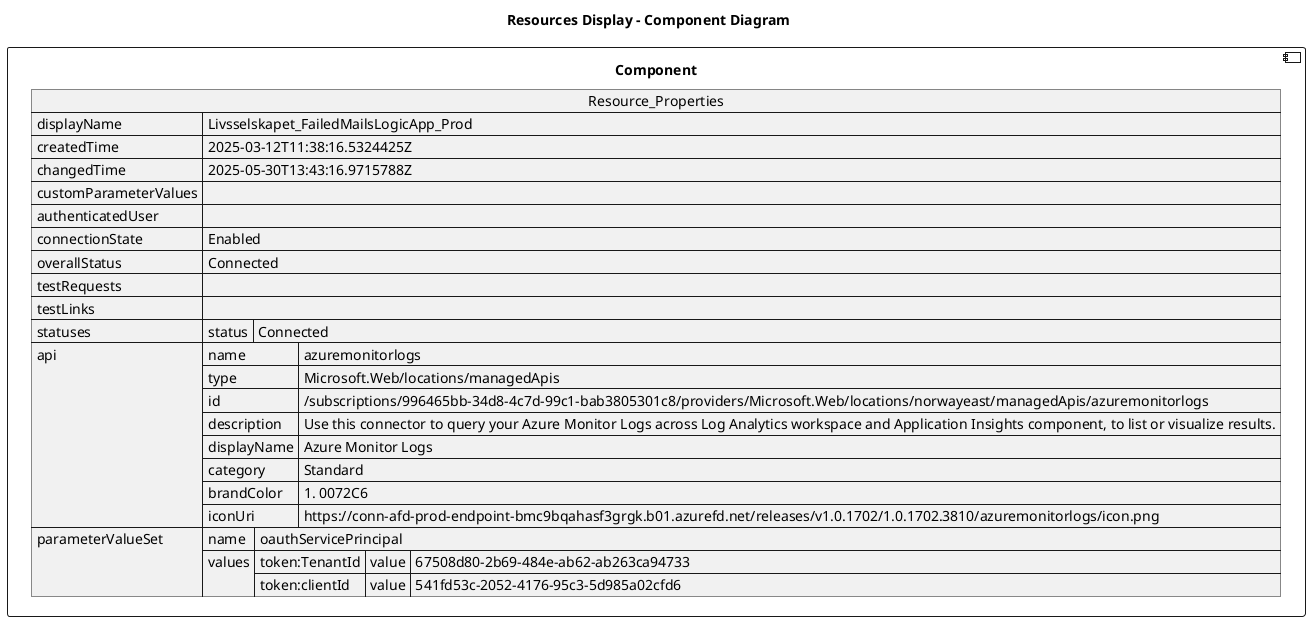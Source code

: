 @startuml

title Resources Display - Component Diagram

component Component {

json  Resource_Properties {
  "displayName": "Livsselskapet_FailedMailsLogicApp_Prod",
  "createdTime": "2025-03-12T11:38:16.5324425Z",
  "changedTime": "2025-05-30T13:43:16.9715788Z",
  "customParameterValues": {},
  "authenticatedUser": {},
  "connectionState": "Enabled",
  "overallStatus": "Connected",
  "testRequests": [],
  "testLinks": [],
  "statuses": [
    {
      "status": "Connected"
    }
  ],
  "api": {
    "name": "azuremonitorlogs",
    "type": "Microsoft.Web/locations/managedApis",
    "id": "/subscriptions/996465bb-34d8-4c7d-99c1-bab3805301c8/providers/Microsoft.Web/locations/norwayeast/managedApis/azuremonitorlogs",
    "description": "Use this connector to query your Azure Monitor Logs across Log Analytics workspace and Application Insights component, to list or visualize results.",
    "displayName": "Azure Monitor Logs",
    "category": "Standard",
    "brandColor": "#0072C6",
    "iconUri": "https://conn-afd-prod-endpoint-bmc9bqahasf3grgk.b01.azurefd.net/releases/v1.0.1702/1.0.1702.3810/azuremonitorlogs/icon.png"
  },
  "parameterValueSet": {
    "name": "oauthServicePrincipal",
    "values": {
      "token:TenantId": {
        "value": "67508d80-2b69-484e-ab62-ab263ca94733"
      },
      "token:clientId": {
        "value": "541fd53c-2052-4176-95c3-5d985a02cfd6"
      }
    }
  }
}
}
@enduml
